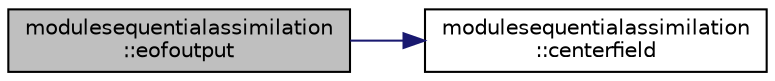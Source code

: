 digraph "modulesequentialassimilation::eofoutput"
{
 // LATEX_PDF_SIZE
  edge [fontname="Helvetica",fontsize="10",labelfontname="Helvetica",labelfontsize="10"];
  node [fontname="Helvetica",fontsize="10",shape=record];
  rankdir="LR";
  Node1 [label="modulesequentialassimilation\l::eofoutput",height=0.2,width=0.4,color="black", fillcolor="grey75", style="filled", fontcolor="black",tooltip=" "];
  Node1 -> Node2 [color="midnightblue",fontsize="10",style="solid",fontname="Helvetica"];
  Node2 [label="modulesequentialassimilation\l::centerfield",height=0.2,width=0.4,color="black", fillcolor="white", style="filled",URL="$namespacemodulesequentialassimilation.html#a2481d2ea20d9e305e0090e324dd3893e",tooltip=" "];
}
